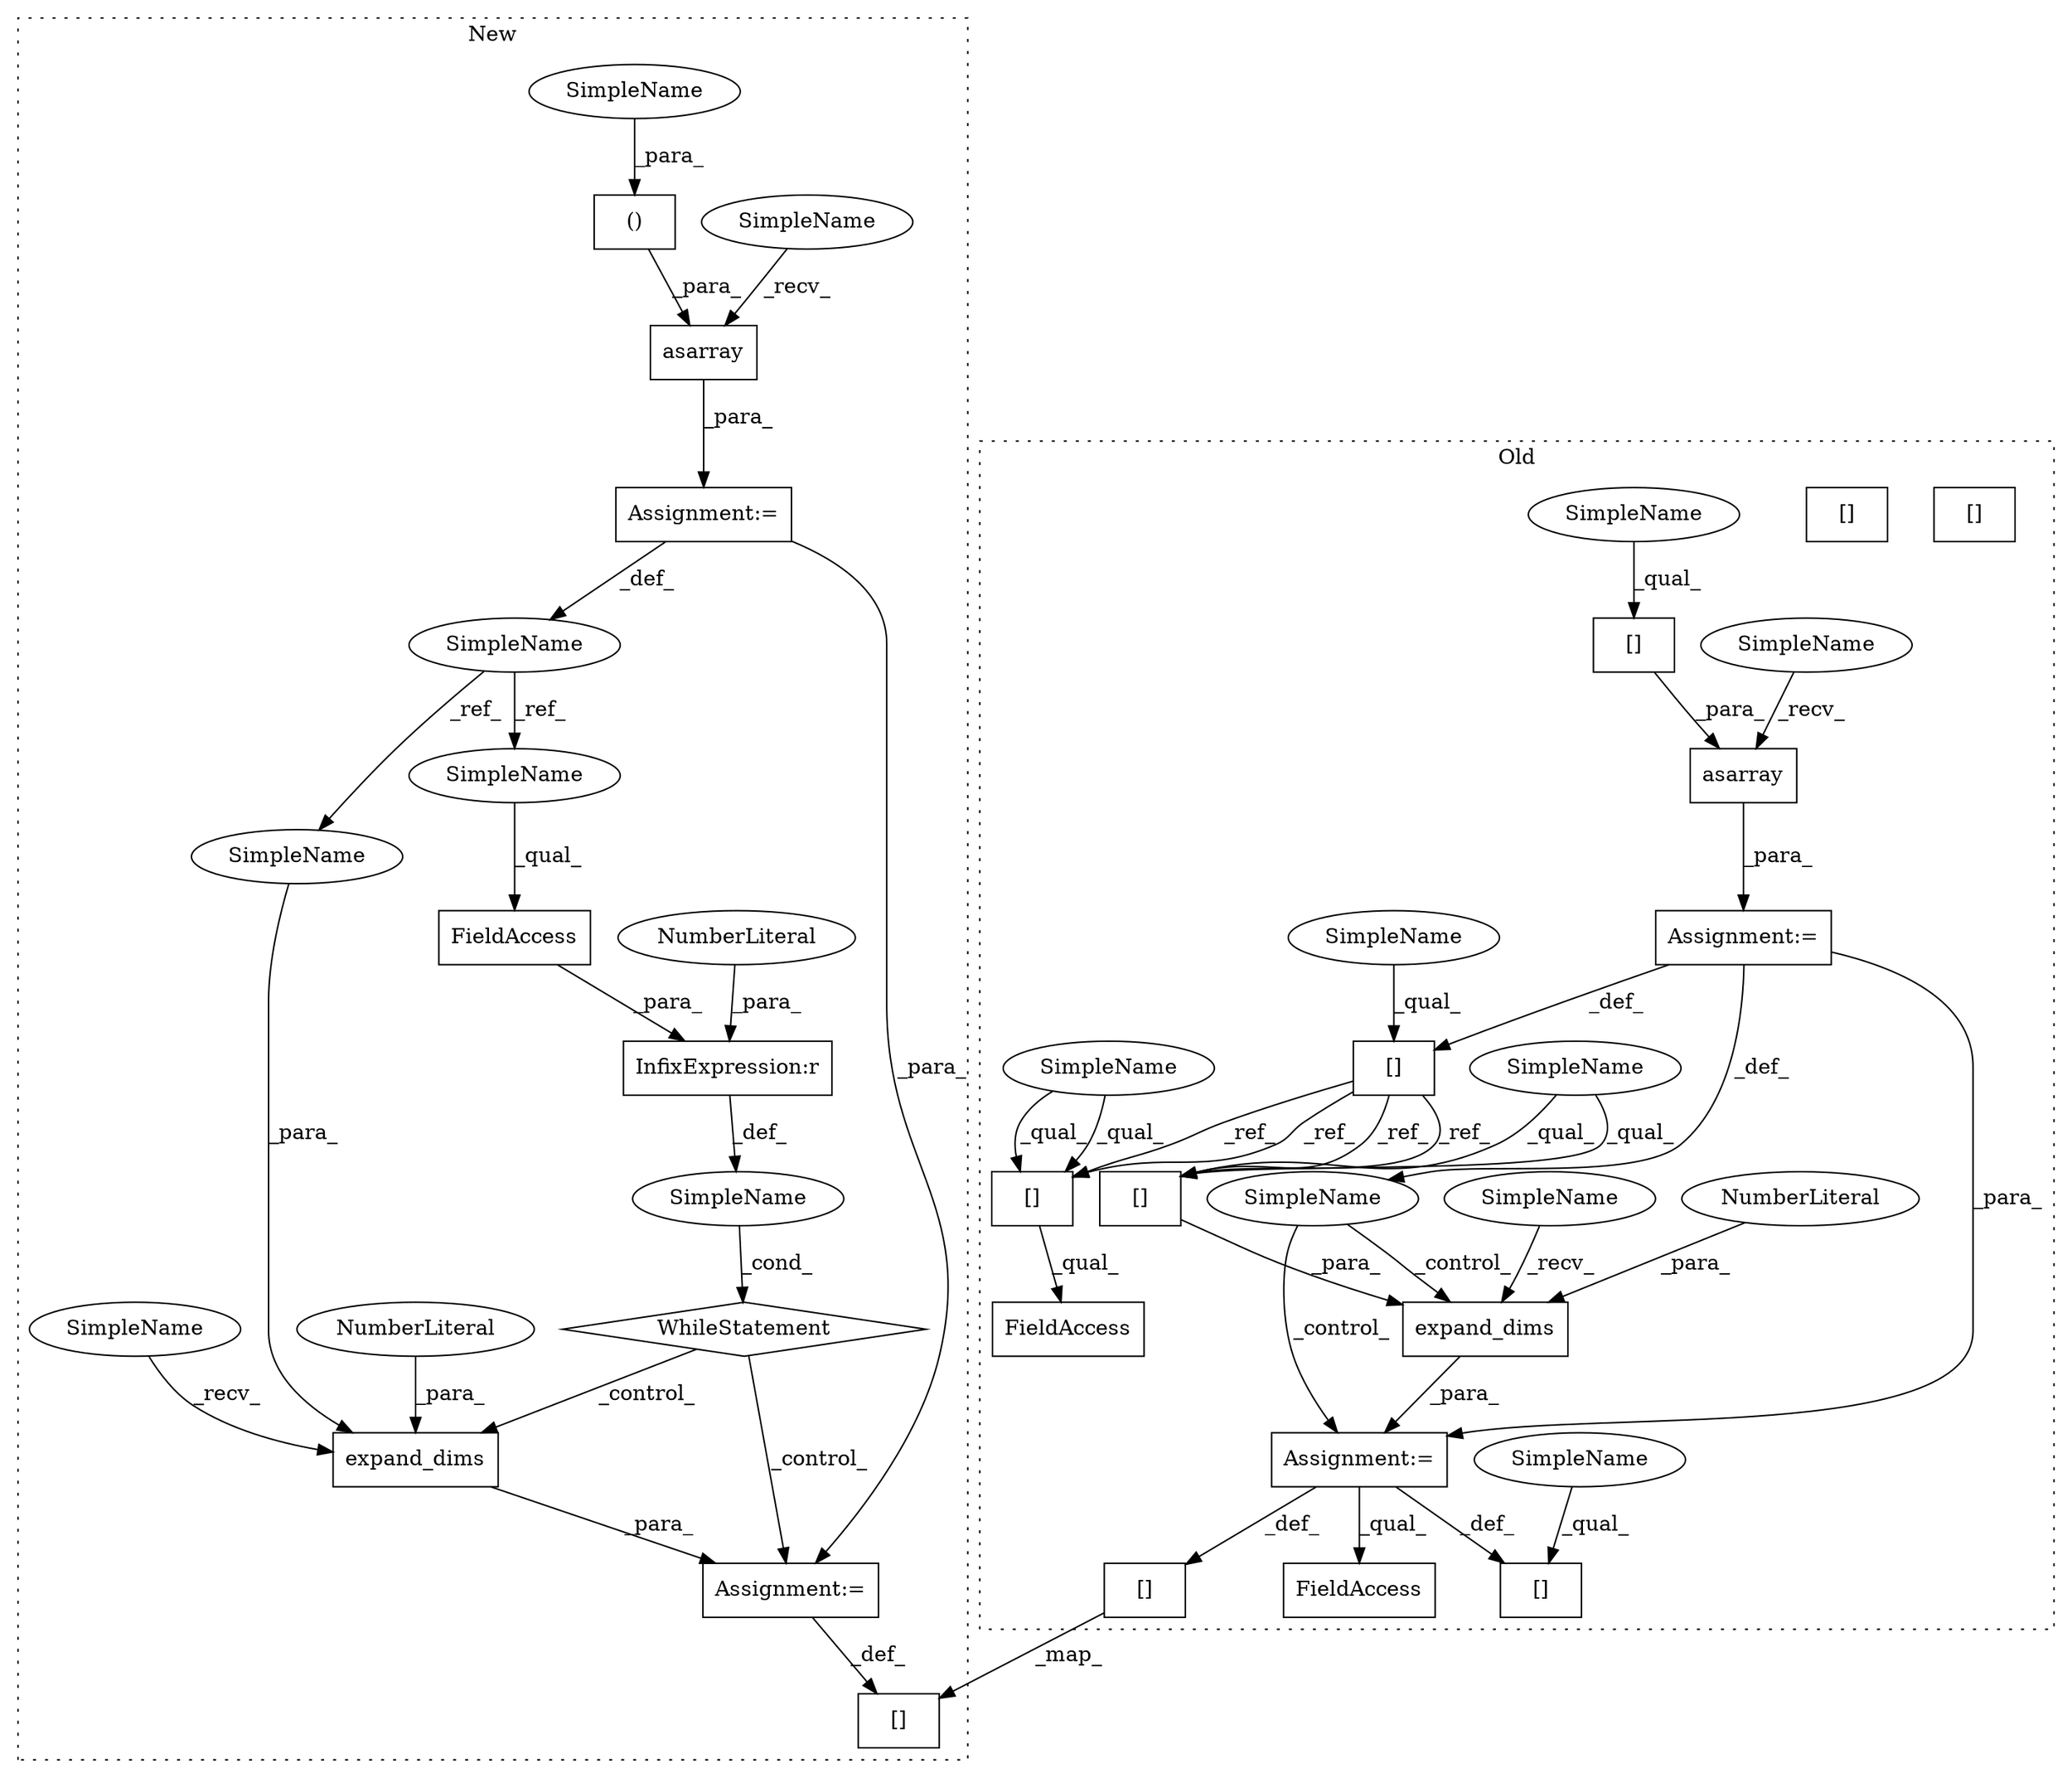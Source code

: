 digraph G {
subgraph cluster0 {
1 [label="expand_dims" a="32" s="3298,3321" l="12,1" shape="box"];
5 [label="NumberLiteral" a="34" s="3320" l="1" shape="ellipse"];
9 [label="Assignment:=" a="7" s="3291" l="1" shape="box"];
11 [label="[]" a="2" s="3384,3398" l="13,1" shape="box"];
13 [label="asarray" a="32" s="2836,2853" l="8,1" shape="box"];
15 [label="[]" a="2" s="2820,2828" l="7,1" shape="box"];
17 [label="SimpleName" a="42" s="" l="" shape="ellipse"];
18 [label="[]" a="2" s="3246,3254" l="7,1" shape="box"];
19 [label="[]" a="2" s="3282,3290" l="7,1" shape="box"];
20 [label="[]" a="2" s="3310,3318" l="7,1" shape="box"];
23 [label="FieldAccess" a="22" s="3246" l="14" shape="box"];
24 [label="[]" a="2" s="2844,2852" l="7,1" shape="box"];
25 [label="FieldAccess" a="22" s="3427" l="18" shape="box"];
26 [label="Assignment:=" a="7" s="2829" l="1" shape="box"];
30 [label="SimpleName" a="42" s="2830" l="5" shape="ellipse"];
31 [label="SimpleName" a="42" s="3292" l="5" shape="ellipse"];
34 [label="[]" a="2" s="3246,3254" l="7,1" shape="box"];
35 [label="[]" a="2" s="3310,3318" l="7,1" shape="box"];
37 [label="SimpleName" a="42" s="2844" l="6" shape="ellipse"];
38 [label="SimpleName" a="42" s="3246" l="6" shape="ellipse"];
39 [label="SimpleName" a="42" s="3282" l="6" shape="ellipse"];
40 [label="SimpleName" a="42" s="2820" l="6" shape="ellipse"];
41 [label="SimpleName" a="42" s="3310" l="6" shape="ellipse"];
label = "Old";
style="dotted";
}
subgraph cluster1 {
2 [label="WhileStatement" a="61" s="3339,3368" l="7,2" shape="diamond"];
3 [label="SimpleName" a="42" s="" l="" shape="ellipse"];
4 [label="expand_dims" a="32" s="3404,3429" l="12,1" shape="box"];
6 [label="InfixExpression:r" a="27" s="3363" l="3" shape="box"];
7 [label="NumberLiteral" a="34" s="3366" l="1" shape="ellipse"];
8 [label="Assignment:=" a="7" s="3397" l="1" shape="box"];
10 [label="[]" a="2" s="3492,3506" l="13,1" shape="box"];
12 [label="()" a="106" s="2914" l="31" shape="box"];
14 [label="asarray" a="32" s="2869,2948" l="8,1" shape="box"];
16 [label="NumberLiteral" a="34" s="3428" l="1" shape="ellipse"];
21 [label="SimpleName" a="42" s="2851" l="11" shape="ellipse"];
22 [label="FieldAccess" a="22" s="3347" l="16" shape="box"];
27 [label="Assignment:=" a="7" s="2862" l="1" shape="box"];
28 [label="SimpleName" a="42" s="2863" l="5" shape="ellipse"];
29 [label="SimpleName" a="42" s="3398" l="5" shape="ellipse"];
32 [label="SimpleName" a="42" s="3416" l="11" shape="ellipse"];
33 [label="SimpleName" a="42" s="3347" l="11" shape="ellipse"];
36 [label="SimpleName" a="42" s="2914" l="8" shape="ellipse"];
label = "New";
style="dotted";
}
1 -> 9 [label="_para_"];
2 -> 8 [label="_control_"];
2 -> 4 [label="_control_"];
3 -> 2 [label="_cond_"];
4 -> 8 [label="_para_"];
5 -> 1 [label="_para_"];
6 -> 3 [label="_def_"];
7 -> 6 [label="_para_"];
8 -> 10 [label="_def_"];
9 -> 25 [label="_qual_"];
9 -> 19 [label="_def_"];
9 -> 11 [label="_def_"];
11 -> 10 [label="_map_"];
12 -> 14 [label="_para_"];
13 -> 26 [label="_para_"];
14 -> 27 [label="_para_"];
15 -> 35 [label="_ref_"];
15 -> 34 [label="_ref_"];
15 -> 35 [label="_ref_"];
15 -> 34 [label="_ref_"];
16 -> 4 [label="_para_"];
17 -> 1 [label="_control_"];
17 -> 9 [label="_control_"];
21 -> 33 [label="_ref_"];
21 -> 32 [label="_ref_"];
22 -> 6 [label="_para_"];
24 -> 13 [label="_para_"];
26 -> 17 [label="_def_"];
26 -> 15 [label="_def_"];
26 -> 9 [label="_para_"];
27 -> 21 [label="_def_"];
27 -> 8 [label="_para_"];
28 -> 14 [label="_recv_"];
29 -> 4 [label="_recv_"];
30 -> 13 [label="_recv_"];
31 -> 1 [label="_recv_"];
32 -> 4 [label="_para_"];
33 -> 22 [label="_qual_"];
34 -> 23 [label="_qual_"];
35 -> 1 [label="_para_"];
36 -> 12 [label="_para_"];
37 -> 24 [label="_qual_"];
38 -> 34 [label="_qual_"];
38 -> 34 [label="_qual_"];
39 -> 19 [label="_qual_"];
40 -> 15 [label="_qual_"];
41 -> 35 [label="_qual_"];
41 -> 35 [label="_qual_"];
}